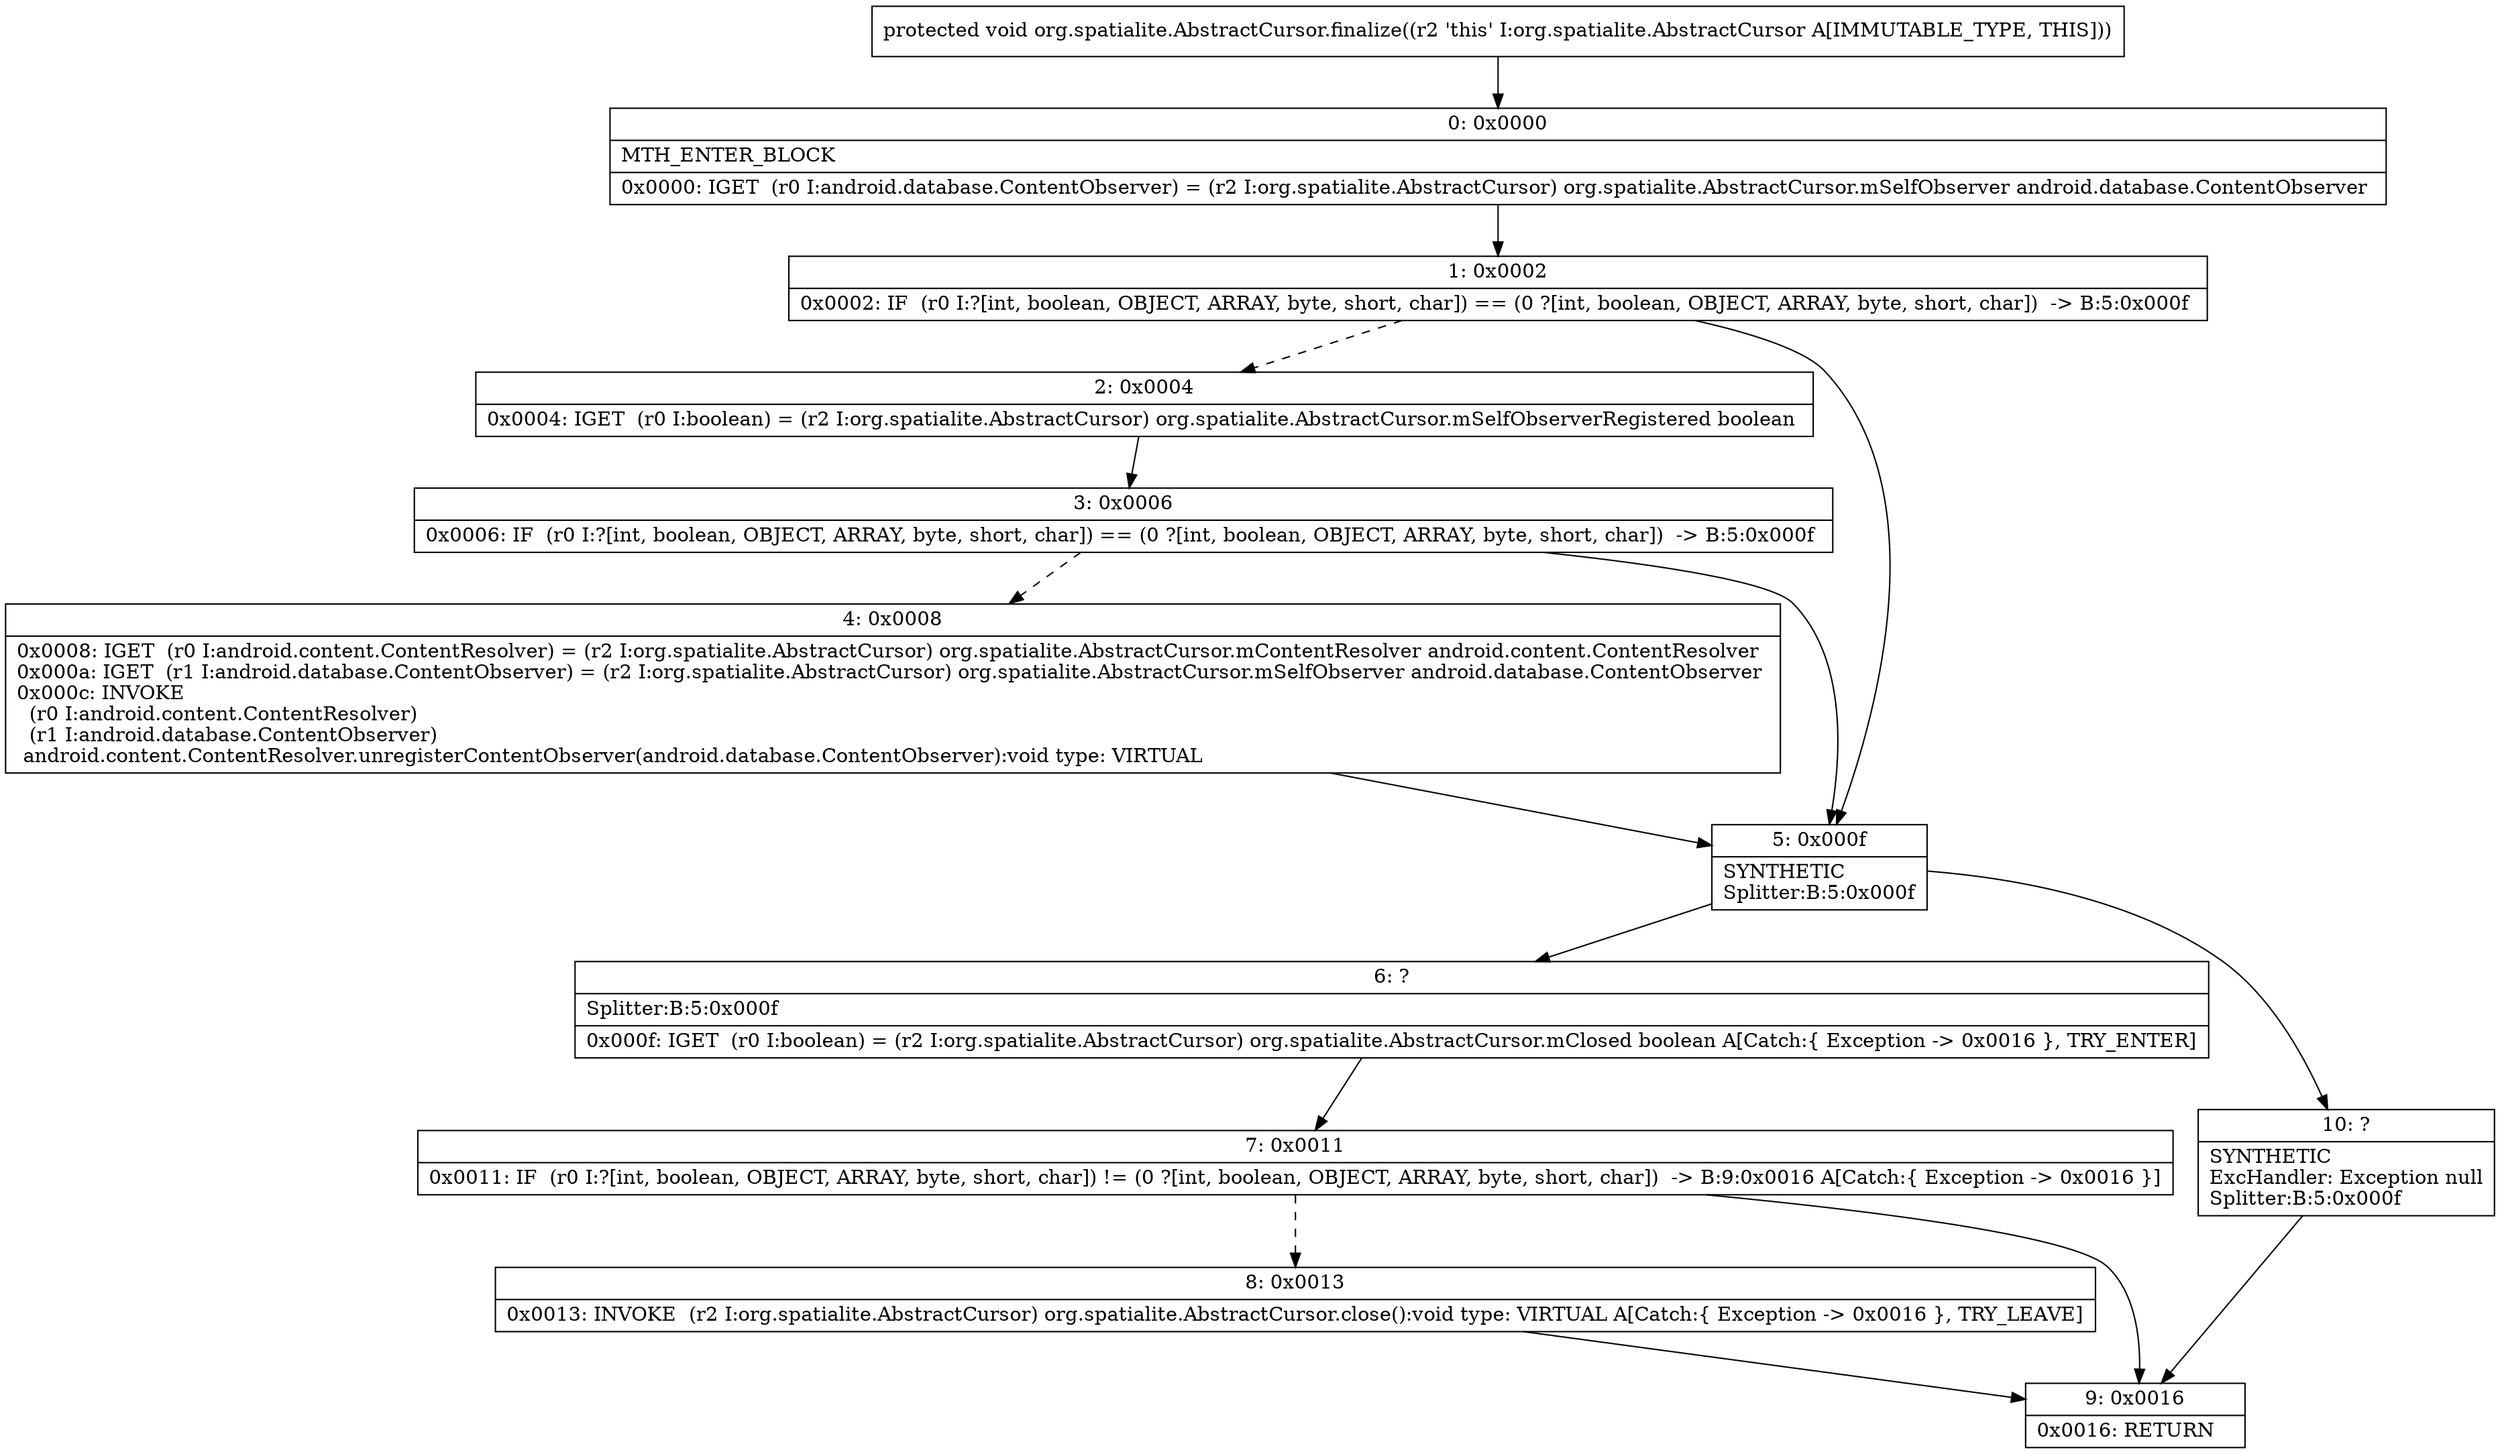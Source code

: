 digraph "CFG fororg.spatialite.AbstractCursor.finalize()V" {
Node_0 [shape=record,label="{0\:\ 0x0000|MTH_ENTER_BLOCK\l|0x0000: IGET  (r0 I:android.database.ContentObserver) = (r2 I:org.spatialite.AbstractCursor) org.spatialite.AbstractCursor.mSelfObserver android.database.ContentObserver \l}"];
Node_1 [shape=record,label="{1\:\ 0x0002|0x0002: IF  (r0 I:?[int, boolean, OBJECT, ARRAY, byte, short, char]) == (0 ?[int, boolean, OBJECT, ARRAY, byte, short, char])  \-\> B:5:0x000f \l}"];
Node_2 [shape=record,label="{2\:\ 0x0004|0x0004: IGET  (r0 I:boolean) = (r2 I:org.spatialite.AbstractCursor) org.spatialite.AbstractCursor.mSelfObserverRegistered boolean \l}"];
Node_3 [shape=record,label="{3\:\ 0x0006|0x0006: IF  (r0 I:?[int, boolean, OBJECT, ARRAY, byte, short, char]) == (0 ?[int, boolean, OBJECT, ARRAY, byte, short, char])  \-\> B:5:0x000f \l}"];
Node_4 [shape=record,label="{4\:\ 0x0008|0x0008: IGET  (r0 I:android.content.ContentResolver) = (r2 I:org.spatialite.AbstractCursor) org.spatialite.AbstractCursor.mContentResolver android.content.ContentResolver \l0x000a: IGET  (r1 I:android.database.ContentObserver) = (r2 I:org.spatialite.AbstractCursor) org.spatialite.AbstractCursor.mSelfObserver android.database.ContentObserver \l0x000c: INVOKE  \l  (r0 I:android.content.ContentResolver)\l  (r1 I:android.database.ContentObserver)\l android.content.ContentResolver.unregisterContentObserver(android.database.ContentObserver):void type: VIRTUAL \l}"];
Node_5 [shape=record,label="{5\:\ 0x000f|SYNTHETIC\lSplitter:B:5:0x000f\l}"];
Node_6 [shape=record,label="{6\:\ ?|Splitter:B:5:0x000f\l|0x000f: IGET  (r0 I:boolean) = (r2 I:org.spatialite.AbstractCursor) org.spatialite.AbstractCursor.mClosed boolean A[Catch:\{ Exception \-\> 0x0016 \}, TRY_ENTER]\l}"];
Node_7 [shape=record,label="{7\:\ 0x0011|0x0011: IF  (r0 I:?[int, boolean, OBJECT, ARRAY, byte, short, char]) != (0 ?[int, boolean, OBJECT, ARRAY, byte, short, char])  \-\> B:9:0x0016 A[Catch:\{ Exception \-\> 0x0016 \}]\l}"];
Node_8 [shape=record,label="{8\:\ 0x0013|0x0013: INVOKE  (r2 I:org.spatialite.AbstractCursor) org.spatialite.AbstractCursor.close():void type: VIRTUAL A[Catch:\{ Exception \-\> 0x0016 \}, TRY_LEAVE]\l}"];
Node_9 [shape=record,label="{9\:\ 0x0016|0x0016: RETURN   \l}"];
Node_10 [shape=record,label="{10\:\ ?|SYNTHETIC\lExcHandler: Exception null\lSplitter:B:5:0x000f\l}"];
MethodNode[shape=record,label="{protected void org.spatialite.AbstractCursor.finalize((r2 'this' I:org.spatialite.AbstractCursor A[IMMUTABLE_TYPE, THIS])) }"];
MethodNode -> Node_0;
Node_0 -> Node_1;
Node_1 -> Node_2[style=dashed];
Node_1 -> Node_5;
Node_2 -> Node_3;
Node_3 -> Node_4[style=dashed];
Node_3 -> Node_5;
Node_4 -> Node_5;
Node_5 -> Node_6;
Node_5 -> Node_10;
Node_6 -> Node_7;
Node_7 -> Node_8[style=dashed];
Node_7 -> Node_9;
Node_8 -> Node_9;
Node_10 -> Node_9;
}

